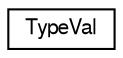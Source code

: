 digraph "Graphical Class Hierarchy"
{
  edge [fontname="FreeSans",fontsize="10",labelfontname="FreeSans",labelfontsize="10"];
  node [fontname="FreeSans",fontsize="10",shape=record];
  rankdir="LR";
  Node1 [label="TypeVal",height=0.2,width=0.4,color="black", fillcolor="white", style="filled",URL="$structTypeVal.html",tooltip="Value holding structure. "];
}
